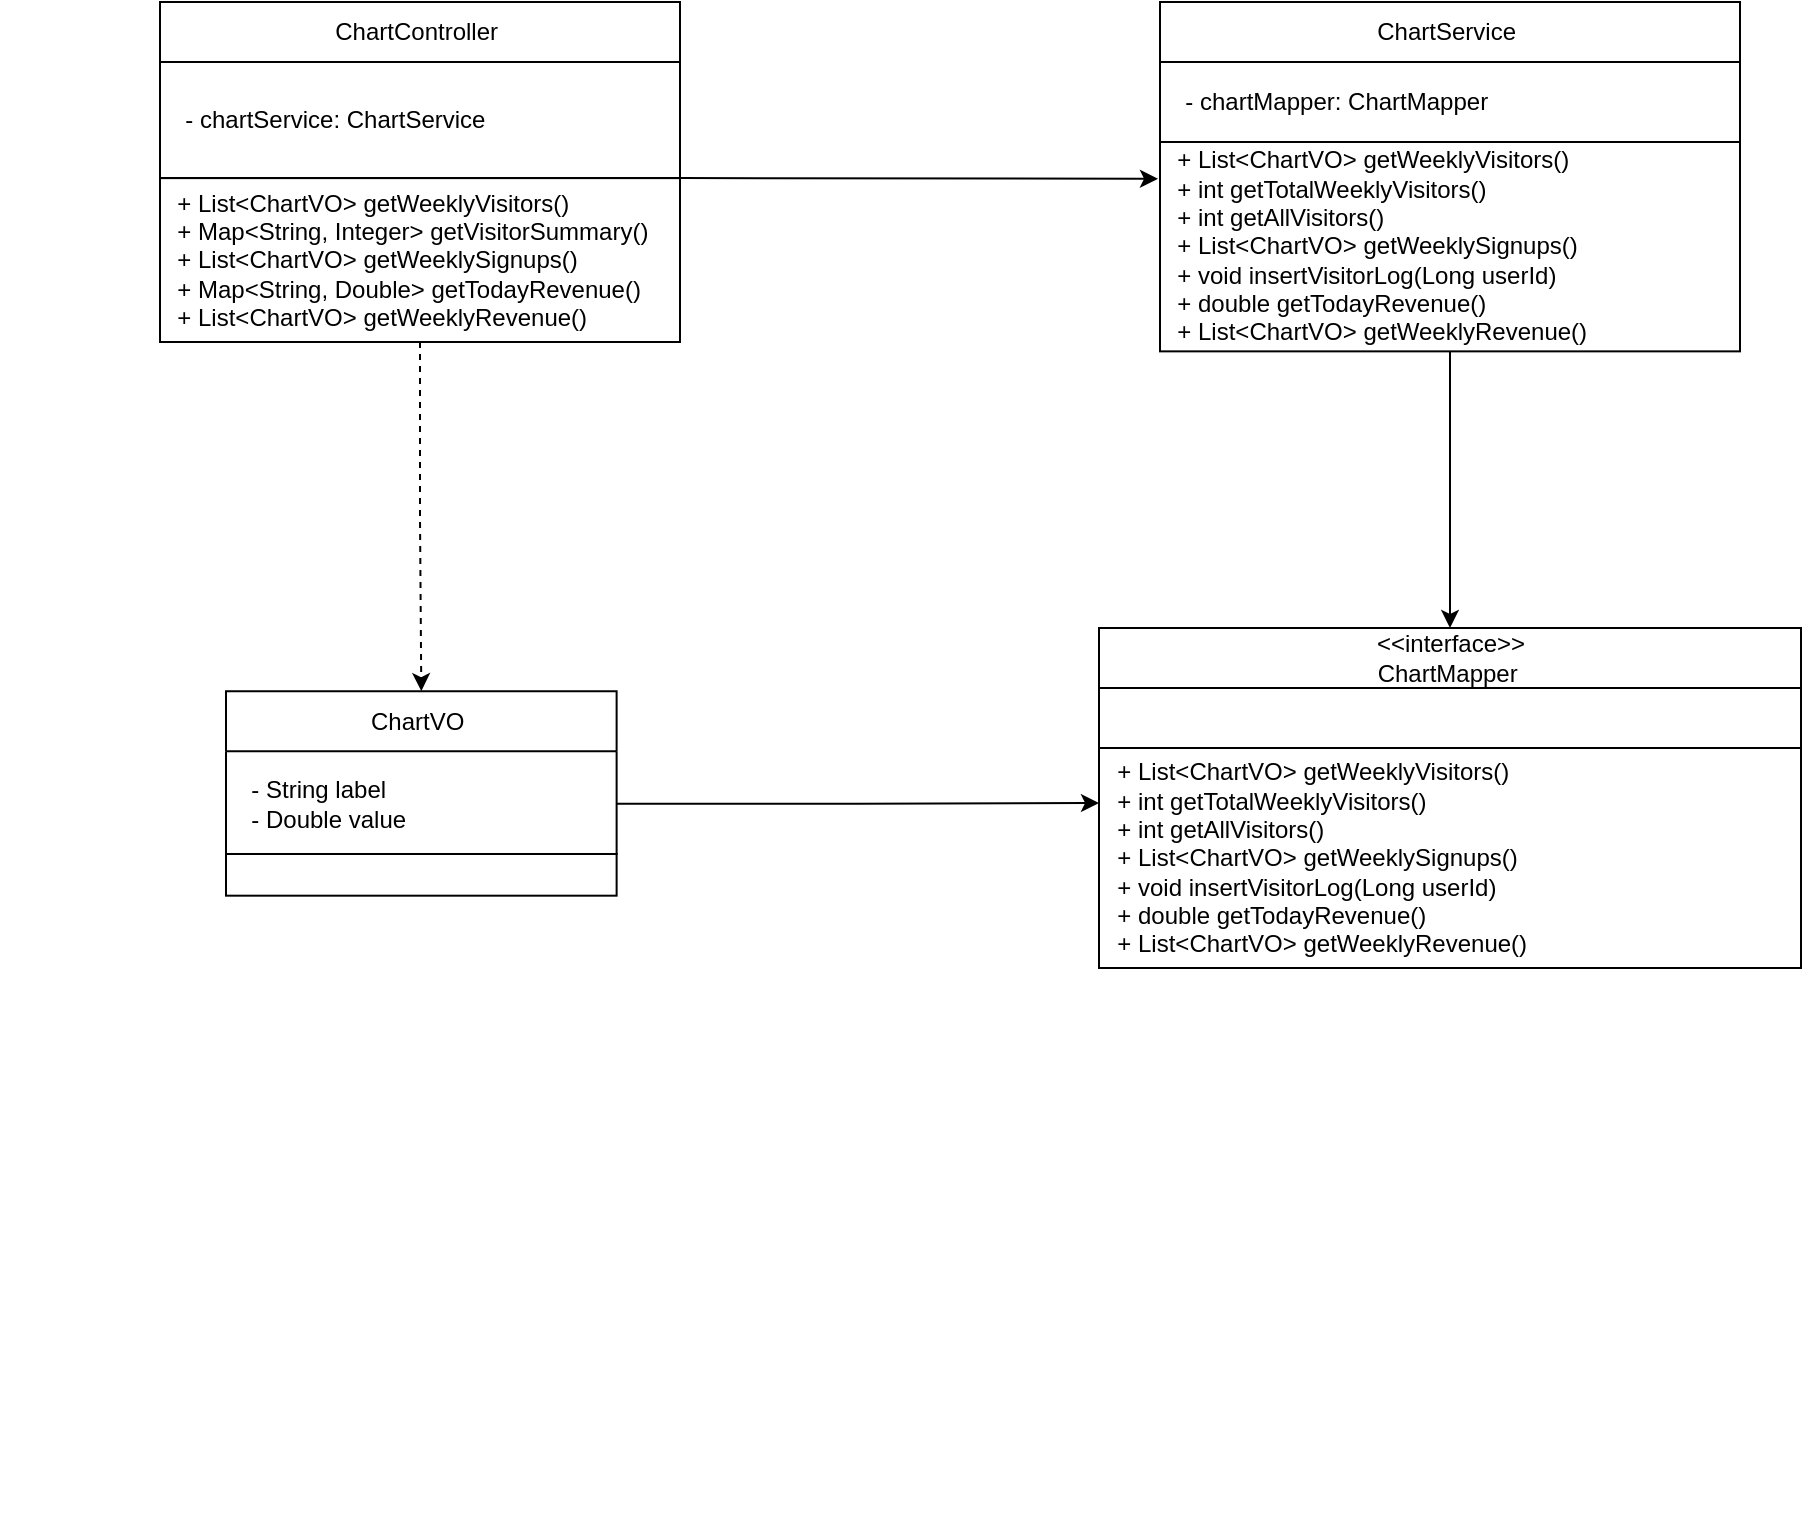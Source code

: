 <mxfile version="28.0.4">
  <diagram name="페이지-1" id="I-vvyjljc9d17jczZfg2">
    <mxGraphModel dx="1426" dy="743" grid="1" gridSize="10" guides="1" tooltips="1" connect="1" arrows="1" fold="1" page="1" pageScale="1" pageWidth="827" pageHeight="1169" math="0" shadow="0">
      <root>
        <mxCell id="0" />
        <mxCell id="1" parent="0" />
        <mxCell id="cep7ivkO_HnQBhiWhB2u-1" value="" style="endArrow=classic;html=1;rounded=0;exitX=1;exitY=0;exitDx=0;exitDy=0;entryX=0;entryY=0.25;entryDx=0;entryDy=0;" edge="1" parent="1" source="cep7ivkO_HnQBhiWhB2u-10">
          <mxGeometry width="50" height="50" relative="1" as="geometry">
            <mxPoint x="249" y="283" as="sourcePoint" />
            <mxPoint x="589.0" y="128.37" as="targetPoint" />
          </mxGeometry>
        </mxCell>
        <mxCell id="cep7ivkO_HnQBhiWhB2u-2" style="edgeStyle=orthogonalEdgeStyle;rounded=0;orthogonalLoop=1;jettySize=auto;html=1;entryX=0.5;entryY=0;entryDx=0;entryDy=0;" edge="1" parent="1" source="cep7ivkO_HnQBhiWhB2u-16" target="cep7ivkO_HnQBhiWhB2u-20">
          <mxGeometry relative="1" as="geometry" />
        </mxCell>
        <mxCell id="cep7ivkO_HnQBhiWhB2u-3" value="" style="endArrow=classic;html=1;rounded=0;exitX=1;exitY=0.5;exitDx=0;exitDy=0;entryX=0;entryY=0.25;entryDx=0;entryDy=0;edgeStyle=orthogonalEdgeStyle;" edge="1" parent="1" source="cep7ivkO_HnQBhiWhB2u-7" target="cep7ivkO_HnQBhiWhB2u-19">
          <mxGeometry width="50" height="50" relative="1" as="geometry">
            <mxPoint x="-111" y="829" as="sourcePoint" />
            <mxPoint x="450" y="577.68" as="targetPoint" />
          </mxGeometry>
        </mxCell>
        <mxCell id="cep7ivkO_HnQBhiWhB2u-4" value="" style="group" vertex="1" connectable="0" parent="1">
          <mxGeometry x="10" y="530" width="250" height="271" as="geometry" />
        </mxCell>
        <mxCell id="cep7ivkO_HnQBhiWhB2u-5" value="" style="group" vertex="1" connectable="0" parent="cep7ivkO_HnQBhiWhB2u-4">
          <mxGeometry x="103" y="-144" width="250" height="250.154" as="geometry" />
        </mxCell>
        <mxCell id="cep7ivkO_HnQBhiWhB2u-6" value="ChartVO&amp;nbsp;" style="swimlane;fontStyle=0;childLayout=stackLayout;horizontal=1;startSize=30;horizontalStack=0;resizeParent=1;resizeParentMax=0;resizeLast=0;collapsible=1;marginBottom=0;whiteSpace=wrap;html=1;container=0;" vertex="1" parent="cep7ivkO_HnQBhiWhB2u-5">
          <mxGeometry x="10" y="-1.42" width="195.31" height="81.42" as="geometry">
            <mxRectangle x="100" y="80" width="140" height="30" as="alternateBounds" />
          </mxGeometry>
        </mxCell>
        <mxCell id="cep7ivkO_HnQBhiWhB2u-7" value="&lt;div&gt;&amp;nbsp; - String label&lt;/div&gt;&lt;div&gt;&amp;nbsp; - Double value&lt;/div&gt;" style="text;strokeColor=none;fillColor=none;align=left;verticalAlign=middle;spacingLeft=4;spacingRight=4;overflow=hidden;points=[[0,0.5],[1,0.5]];portConstraint=eastwest;rotatable=0;whiteSpace=wrap;html=1;container=0;" vertex="1" parent="cep7ivkO_HnQBhiWhB2u-5">
          <mxGeometry x="10" y="29.85" width="195.31" height="50.15" as="geometry" />
        </mxCell>
        <mxCell id="cep7ivkO_HnQBhiWhB2u-8" value="" style="rounded=0;whiteSpace=wrap;html=1;align=left;container=0;" vertex="1" parent="cep7ivkO_HnQBhiWhB2u-5">
          <mxGeometry x="10" y="79.996" width="195.31" height="20.846" as="geometry" />
        </mxCell>
        <mxCell id="cep7ivkO_HnQBhiWhB2u-9" value="" style="group" vertex="1" connectable="0" parent="1">
          <mxGeometry x="90" y="40" width="260" height="170" as="geometry" />
        </mxCell>
        <mxCell id="cep7ivkO_HnQBhiWhB2u-10" value="&lt;div&gt;&amp;nbsp; + List&amp;lt;ChartVO&amp;gt; getWeeklyVisitors()&lt;/div&gt;&lt;div&gt;&amp;nbsp; + Map&amp;lt;String, Integer&amp;gt; getVisitorSummary()&lt;/div&gt;&lt;div&gt;&amp;nbsp; + List&amp;lt;ChartVO&amp;gt; getWeeklySignups()&lt;/div&gt;&lt;div&gt;&amp;nbsp; + Map&amp;lt;String, Double&amp;gt; getTodayRevenue()&lt;/div&gt;&lt;div&gt;&amp;nbsp; + List&amp;lt;ChartVO&amp;gt; getWeeklyRevenue()&lt;/div&gt;" style="rounded=0;whiteSpace=wrap;html=1;align=left;container=0;" vertex="1" parent="cep7ivkO_HnQBhiWhB2u-9">
          <mxGeometry y="88.06" width="260" height="81.94" as="geometry" />
        </mxCell>
        <mxCell id="cep7ivkO_HnQBhiWhB2u-11" value="ChartController&amp;nbsp;" style="swimlane;fontStyle=0;childLayout=stackLayout;horizontal=1;startSize=30;horizontalStack=0;resizeParent=1;resizeParentMax=0;resizeLast=0;collapsible=1;marginBottom=0;whiteSpace=wrap;html=1;container=0;" vertex="1" parent="cep7ivkO_HnQBhiWhB2u-9">
          <mxGeometry width="260" height="88.06" as="geometry">
            <mxRectangle x="100" y="80" width="140" height="30" as="alternateBounds" />
          </mxGeometry>
        </mxCell>
        <mxCell id="cep7ivkO_HnQBhiWhB2u-12" value="&lt;div&gt;&amp;nbsp; - chartService: ChartService&lt;/div&gt;" style="text;strokeColor=none;fillColor=none;align=left;verticalAlign=middle;spacingLeft=4;spacingRight=4;overflow=hidden;points=[[0,0.5],[1,0.5]];portConstraint=eastwest;rotatable=0;whiteSpace=wrap;html=1;container=0;" vertex="1" parent="cep7ivkO_HnQBhiWhB2u-9">
          <mxGeometry y="30" width="260" height="58.06" as="geometry" />
        </mxCell>
        <mxCell id="cep7ivkO_HnQBhiWhB2u-13" style="rounded=0;orthogonalLoop=1;jettySize=auto;html=1;edgeStyle=orthogonalEdgeStyle;dashed=1;" edge="1" parent="1" source="cep7ivkO_HnQBhiWhB2u-10" target="cep7ivkO_HnQBhiWhB2u-6">
          <mxGeometry relative="1" as="geometry" />
        </mxCell>
        <mxCell id="cep7ivkO_HnQBhiWhB2u-14" value="" style="group" vertex="1" connectable="0" parent="1">
          <mxGeometry x="590" y="40" width="290" height="220" as="geometry" />
        </mxCell>
        <mxCell id="cep7ivkO_HnQBhiWhB2u-15" value="ChartService&amp;nbsp;" style="swimlane;fontStyle=0;childLayout=stackLayout;horizontal=1;startSize=30;horizontalStack=0;resizeParent=1;resizeParentMax=0;resizeLast=0;collapsible=1;marginBottom=0;whiteSpace=wrap;html=1;container=0;" vertex="1" parent="cep7ivkO_HnQBhiWhB2u-14">
          <mxGeometry width="290" height="70" as="geometry">
            <mxRectangle x="100" y="80" width="140" height="30" as="alternateBounds" />
          </mxGeometry>
        </mxCell>
        <mxCell id="cep7ivkO_HnQBhiWhB2u-17" value="&amp;nbsp; - chartMapper: ChartMapper" style="text;strokeColor=none;fillColor=none;align=left;verticalAlign=middle;spacingLeft=4;spacingRight=4;overflow=hidden;points=[[0,0.5],[1,0.5]];portConstraint=eastwest;rotatable=0;whiteSpace=wrap;html=1;container=0;" vertex="1" parent="cep7ivkO_HnQBhiWhB2u-15">
          <mxGeometry y="30" width="290" height="40" as="geometry" />
        </mxCell>
        <mxCell id="cep7ivkO_HnQBhiWhB2u-16" value="&lt;div&gt;&amp;nbsp; + List&amp;lt;ChartVO&amp;gt; getWeeklyVisitors()&lt;/div&gt;&lt;div&gt;&amp;nbsp; + int getTotalWeeklyVisitors()&lt;/div&gt;&lt;div&gt;&amp;nbsp; + int getAllVisitors()&lt;/div&gt;&lt;div&gt;&amp;nbsp; + List&amp;lt;ChartVO&amp;gt; getWeeklySignups()&lt;/div&gt;&lt;div&gt;&amp;nbsp; + void insertVisitorLog(Long userId)&lt;/div&gt;&lt;div&gt;&amp;nbsp; + double getTodayRevenue()&lt;/div&gt;&lt;div&gt;&amp;nbsp; + List&amp;lt;ChartVO&amp;gt; getWeeklyRevenue()&lt;/div&gt;" style="rounded=0;whiteSpace=wrap;html=1;align=left;container=0;" vertex="1" parent="cep7ivkO_HnQBhiWhB2u-14">
          <mxGeometry y="70.001" width="290.0" height="104.679" as="geometry" />
        </mxCell>
        <mxCell id="cep7ivkO_HnQBhiWhB2u-18" value="" style="group" vertex="1" connectable="0" parent="1">
          <mxGeometry x="559.5" y="353" width="351" height="170" as="geometry" />
        </mxCell>
        <mxCell id="cep7ivkO_HnQBhiWhB2u-19" value="&lt;div&gt;&amp;nbsp; + List&amp;lt;ChartVO&amp;gt; getWeeklyVisitors()&lt;/div&gt;&lt;div&gt;&amp;nbsp; + int getTotalWeeklyVisitors()&lt;/div&gt;&lt;div&gt;&amp;nbsp; + int getAllVisitors()&lt;/div&gt;&lt;div&gt;&amp;nbsp; + List&amp;lt;ChartVO&amp;gt; getWeeklySignups()&lt;/div&gt;&lt;div&gt;&amp;nbsp; + void insertVisitorLog(Long userId)&lt;/div&gt;&lt;div&gt;&amp;nbsp; + double getTodayRevenue()&lt;/div&gt;&lt;div&gt;&amp;nbsp; + List&amp;lt;ChartVO&amp;gt; getWeeklyRevenue()&lt;/div&gt;" style="rounded=0;whiteSpace=wrap;html=1;align=left;container=0;" vertex="1" parent="cep7ivkO_HnQBhiWhB2u-18">
          <mxGeometry y="60" width="351" height="110" as="geometry" />
        </mxCell>
        <mxCell id="cep7ivkO_HnQBhiWhB2u-20" value="&lt;div&gt;&amp;lt;&amp;lt;interface&amp;gt;&amp;gt;&lt;/div&gt;ChartMapper&amp;nbsp;" style="swimlane;fontStyle=0;childLayout=stackLayout;horizontal=1;startSize=30;horizontalStack=0;resizeParent=1;resizeParentMax=0;resizeLast=0;collapsible=1;marginBottom=0;whiteSpace=wrap;html=1;container=0;" vertex="1" parent="cep7ivkO_HnQBhiWhB2u-18">
          <mxGeometry width="351" height="60" as="geometry">
            <mxRectangle x="100" y="80" width="140" height="30" as="alternateBounds" />
          </mxGeometry>
        </mxCell>
      </root>
    </mxGraphModel>
  </diagram>
</mxfile>
